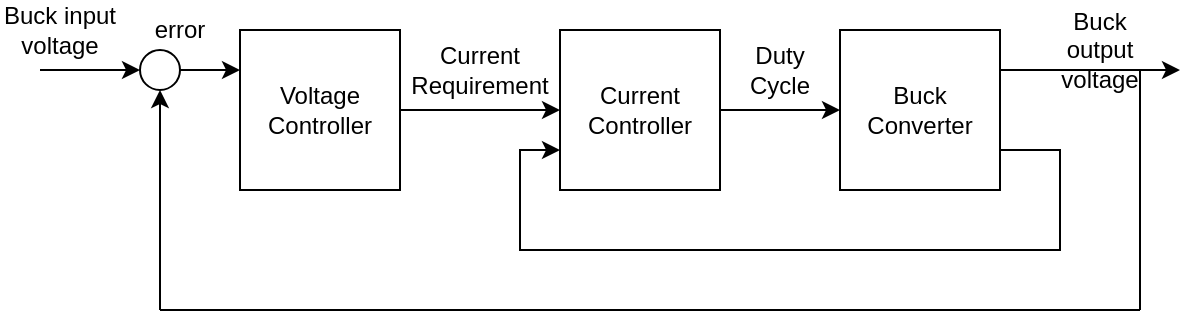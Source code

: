 <mxfile version="13.9.9" type="device"><diagram id="bKTwsCP0HmM-mpAB2ap-" name="第 1 页"><mxGraphModel dx="768" dy="482" grid="0" gridSize="10" guides="1" tooltips="1" connect="1" arrows="1" fold="1" page="1" pageScale="1" pageWidth="2339" pageHeight="3300" background="none" math="0" shadow="0"><root><mxCell id="0"/><mxCell id="1" parent="0"/><mxCell id="ZgXq9QEyG4l6nqmq2AwJ-4" style="edgeStyle=orthogonalEdgeStyle;rounded=0;orthogonalLoop=1;jettySize=auto;html=1;exitX=1;exitY=0.5;exitDx=0;exitDy=0;entryX=0;entryY=0.5;entryDx=0;entryDy=0;" parent="1" source="ZgXq9QEyG4l6nqmq2AwJ-1" target="ZgXq9QEyG4l6nqmq2AwJ-2" edge="1"><mxGeometry relative="1" as="geometry"/></mxCell><mxCell id="ZgXq9QEyG4l6nqmq2AwJ-1" value="Voltage Controller" style="whiteSpace=wrap;html=1;aspect=fixed;" parent="1" vertex="1"><mxGeometry x="160" y="150" width="80" height="80" as="geometry"/></mxCell><mxCell id="ZgXq9QEyG4l6nqmq2AwJ-5" style="edgeStyle=orthogonalEdgeStyle;rounded=0;orthogonalLoop=1;jettySize=auto;html=1;exitX=1;exitY=0.5;exitDx=0;exitDy=0;entryX=0;entryY=0.5;entryDx=0;entryDy=0;" parent="1" source="ZgXq9QEyG4l6nqmq2AwJ-2" target="ZgXq9QEyG4l6nqmq2AwJ-3" edge="1"><mxGeometry relative="1" as="geometry"/></mxCell><mxCell id="ZgXq9QEyG4l6nqmq2AwJ-2" value="Current Controller" style="whiteSpace=wrap;html=1;aspect=fixed;" parent="1" vertex="1"><mxGeometry x="320" y="150" width="80" height="80" as="geometry"/></mxCell><mxCell id="ZgXq9QEyG4l6nqmq2AwJ-6" style="edgeStyle=orthogonalEdgeStyle;rounded=0;orthogonalLoop=1;jettySize=auto;html=1;exitX=1;exitY=0.75;exitDx=0;exitDy=0;entryX=0;entryY=0.75;entryDx=0;entryDy=0;" parent="1" source="ZgXq9QEyG4l6nqmq2AwJ-3" target="ZgXq9QEyG4l6nqmq2AwJ-2" edge="1"><mxGeometry relative="1" as="geometry"><Array as="points"><mxPoint x="570" y="210"/><mxPoint x="570" y="260"/><mxPoint x="300" y="260"/><mxPoint x="300" y="210"/></Array></mxGeometry></mxCell><mxCell id="ZgXq9QEyG4l6nqmq2AwJ-12" style="edgeStyle=orthogonalEdgeStyle;rounded=0;orthogonalLoop=1;jettySize=auto;html=1;exitX=1;exitY=0.25;exitDx=0;exitDy=0;" parent="1" source="ZgXq9QEyG4l6nqmq2AwJ-3" edge="1"><mxGeometry relative="1" as="geometry"><mxPoint x="630" y="170" as="targetPoint"/></mxGeometry></mxCell><mxCell id="ZgXq9QEyG4l6nqmq2AwJ-3" value="Buck Converter" style="whiteSpace=wrap;html=1;aspect=fixed;" parent="1" vertex="1"><mxGeometry x="460" y="150" width="80" height="80" as="geometry"/></mxCell><mxCell id="ZgXq9QEyG4l6nqmq2AwJ-11" style="edgeStyle=orthogonalEdgeStyle;rounded=0;orthogonalLoop=1;jettySize=auto;html=1;exitX=1;exitY=0.5;exitDx=0;exitDy=0;entryX=0;entryY=0.25;entryDx=0;entryDy=0;" parent="1" source="ZgXq9QEyG4l6nqmq2AwJ-9" target="ZgXq9QEyG4l6nqmq2AwJ-1" edge="1"><mxGeometry relative="1" as="geometry"/></mxCell><mxCell id="ZgXq9QEyG4l6nqmq2AwJ-13" value="" style="endArrow=classic;html=1;" parent="1" source="ZgXq9QEyG4l6nqmq2AwJ-9" edge="1"><mxGeometry width="50" height="50" relative="1" as="geometry"><mxPoint x="60" y="170" as="sourcePoint"/><mxPoint x="130" y="170" as="targetPoint"/></mxGeometry></mxCell><mxCell id="ZgXq9QEyG4l6nqmq2AwJ-14" value="Current Requirement" style="text;html=1;strokeColor=none;fillColor=none;align=center;verticalAlign=middle;whiteSpace=wrap;rounded=0;" parent="1" vertex="1"><mxGeometry x="260" y="160" width="40" height="20" as="geometry"/></mxCell><mxCell id="ZgXq9QEyG4l6nqmq2AwJ-9" value="" style="ellipse;whiteSpace=wrap;html=1;aspect=fixed;" parent="1" vertex="1"><mxGeometry x="110" y="160" width="20" height="20" as="geometry"/></mxCell><mxCell id="ZgXq9QEyG4l6nqmq2AwJ-16" value="" style="endArrow=classic;html=1;" parent="1" target="ZgXq9QEyG4l6nqmq2AwJ-9" edge="1"><mxGeometry width="50" height="50" relative="1" as="geometry"><mxPoint x="60" y="170" as="sourcePoint"/><mxPoint x="130" y="170" as="targetPoint"/></mxGeometry></mxCell><mxCell id="ZgXq9QEyG4l6nqmq2AwJ-17" value="Duty Cycle" style="text;html=1;strokeColor=none;fillColor=none;align=center;verticalAlign=middle;whiteSpace=wrap;rounded=0;" parent="1" vertex="1"><mxGeometry x="410" y="160" width="40" height="20" as="geometry"/></mxCell><mxCell id="ZgXq9QEyG4l6nqmq2AwJ-18" value="" style="endArrow=none;html=1;" parent="1" edge="1"><mxGeometry width="50" height="50" relative="1" as="geometry"><mxPoint x="610" y="170" as="sourcePoint"/><mxPoint x="610" y="290" as="targetPoint"/></mxGeometry></mxCell><mxCell id="ZgXq9QEyG4l6nqmq2AwJ-19" value="" style="endArrow=none;html=1;" parent="1" edge="1"><mxGeometry width="50" height="50" relative="1" as="geometry"><mxPoint x="120" y="290" as="sourcePoint"/><mxPoint x="610" y="290" as="targetPoint"/></mxGeometry></mxCell><mxCell id="ZgXq9QEyG4l6nqmq2AwJ-20" value="" style="endArrow=classic;html=1;entryX=0.5;entryY=1;entryDx=0;entryDy=0;" parent="1" target="ZgXq9QEyG4l6nqmq2AwJ-9" edge="1"><mxGeometry width="50" height="50" relative="1" as="geometry"><mxPoint x="120" y="290" as="sourcePoint"/><mxPoint x="360" y="190" as="targetPoint"/></mxGeometry></mxCell><mxCell id="ZgXq9QEyG4l6nqmq2AwJ-22" value="" style="endArrow=classic;html=1;" parent="1" edge="1"><mxGeometry width="50" height="50" relative="1" as="geometry"><mxPoint x="60" y="170" as="sourcePoint"/><mxPoint x="60" y="170" as="targetPoint"/></mxGeometry></mxCell><mxCell id="ZgXq9QEyG4l6nqmq2AwJ-24" value="Buck input voltage" style="text;html=1;strokeColor=none;fillColor=none;align=center;verticalAlign=middle;whiteSpace=wrap;rounded=0;" parent="1" vertex="1"><mxGeometry x="40" y="140" width="60" height="20" as="geometry"/></mxCell><mxCell id="ZgXq9QEyG4l6nqmq2AwJ-25" value="Buck output voltage" style="text;html=1;strokeColor=none;fillColor=none;align=center;verticalAlign=middle;whiteSpace=wrap;rounded=0;" parent="1" vertex="1"><mxGeometry x="570" y="150" width="40" height="20" as="geometry"/></mxCell><mxCell id="I1TPlAkAHHmOME-shm1g-1" value="error" style="text;html=1;strokeColor=none;fillColor=none;align=center;verticalAlign=middle;whiteSpace=wrap;rounded=0;" vertex="1" parent="1"><mxGeometry x="110" y="140" width="40" height="20" as="geometry"/></mxCell></root></mxGraphModel></diagram></mxfile>